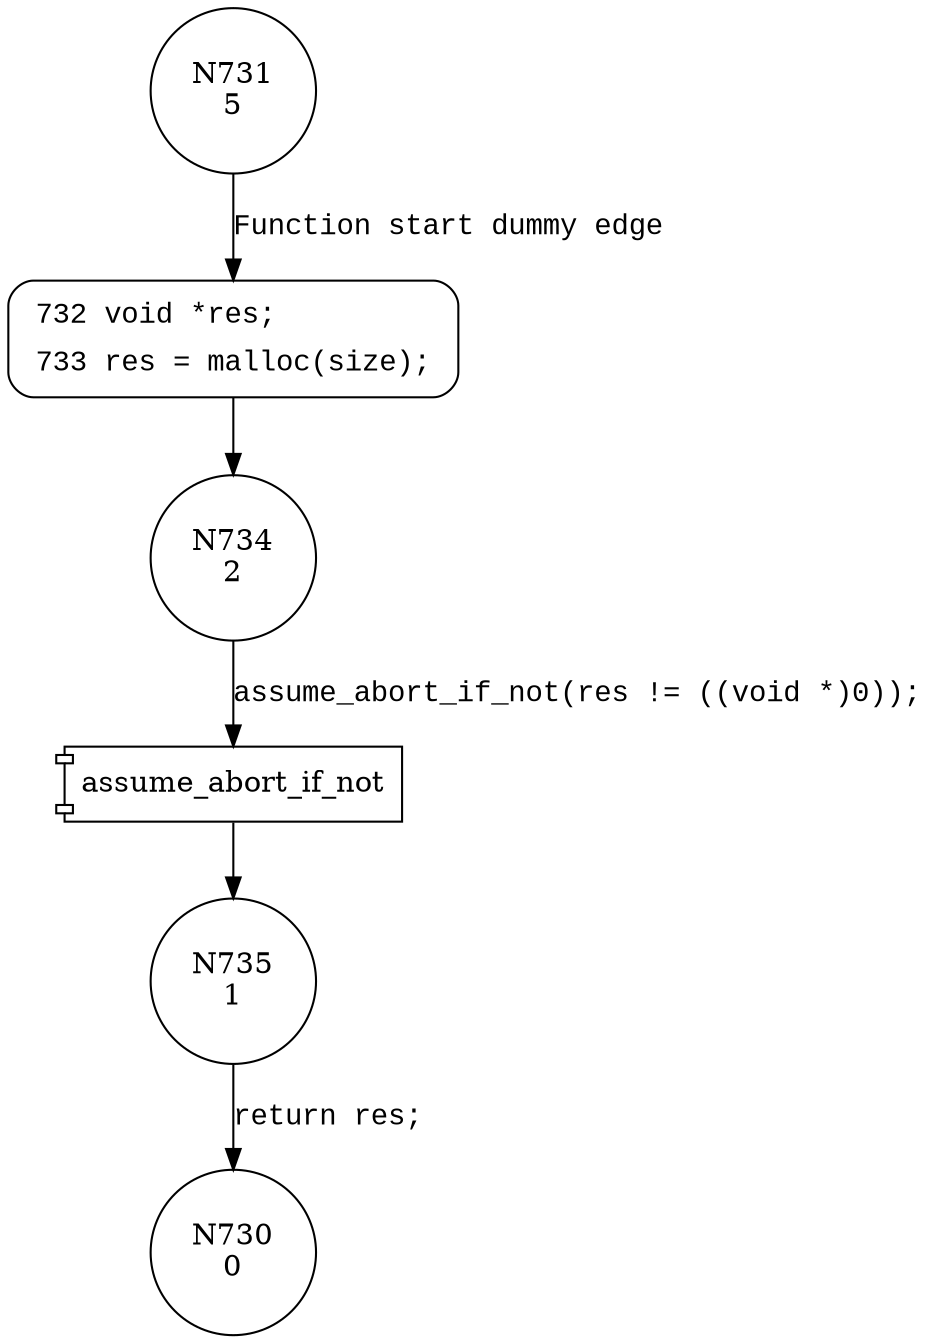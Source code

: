 digraph ldv_reference_xmalloc {
731 [shape="circle" label="N731\n5"]
732 [shape="circle" label="N732\n4"]
734 [shape="circle" label="N734\n2"]
735 [shape="circle" label="N735\n1"]
730 [shape="circle" label="N730\n0"]
732 [style="filled,bold" penwidth="1" fillcolor="white" fontname="Courier New" shape="Mrecord" label=<<table border="0" cellborder="0" cellpadding="3" bgcolor="white"><tr><td align="right">732</td><td align="left">void *res;</td></tr><tr><td align="right">733</td><td align="left">res = malloc(size);</td></tr></table>>]
732 -> 734[label=""]
731 -> 732 [label="Function start dummy edge" fontname="Courier New"]
100026 [shape="component" label="assume_abort_if_not"]
734 -> 100026 [label="assume_abort_if_not(res != ((void *)0));" fontname="Courier New"]
100026 -> 735 [label="" fontname="Courier New"]
735 -> 730 [label="return res;" fontname="Courier New"]
}